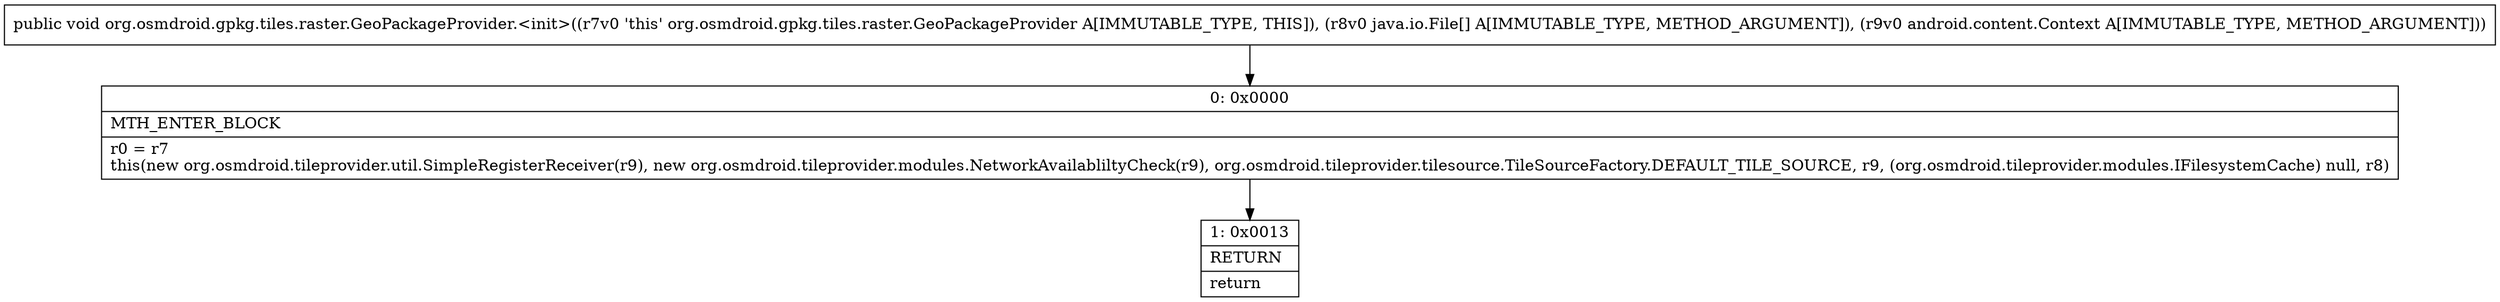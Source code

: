 digraph "CFG fororg.osmdroid.gpkg.tiles.raster.GeoPackageProvider.\<init\>([Ljava\/io\/File;Landroid\/content\/Context;)V" {
Node_0 [shape=record,label="{0\:\ 0x0000|MTH_ENTER_BLOCK\l|r0 = r7\lthis(new org.osmdroid.tileprovider.util.SimpleRegisterReceiver(r9), new org.osmdroid.tileprovider.modules.NetworkAvailabliltyCheck(r9), org.osmdroid.tileprovider.tilesource.TileSourceFactory.DEFAULT_TILE_SOURCE, r9, (org.osmdroid.tileprovider.modules.IFilesystemCache) null, r8)\l}"];
Node_1 [shape=record,label="{1\:\ 0x0013|RETURN\l|return\l}"];
MethodNode[shape=record,label="{public void org.osmdroid.gpkg.tiles.raster.GeoPackageProvider.\<init\>((r7v0 'this' org.osmdroid.gpkg.tiles.raster.GeoPackageProvider A[IMMUTABLE_TYPE, THIS]), (r8v0 java.io.File[] A[IMMUTABLE_TYPE, METHOD_ARGUMENT]), (r9v0 android.content.Context A[IMMUTABLE_TYPE, METHOD_ARGUMENT])) }"];
MethodNode -> Node_0;
Node_0 -> Node_1;
}

